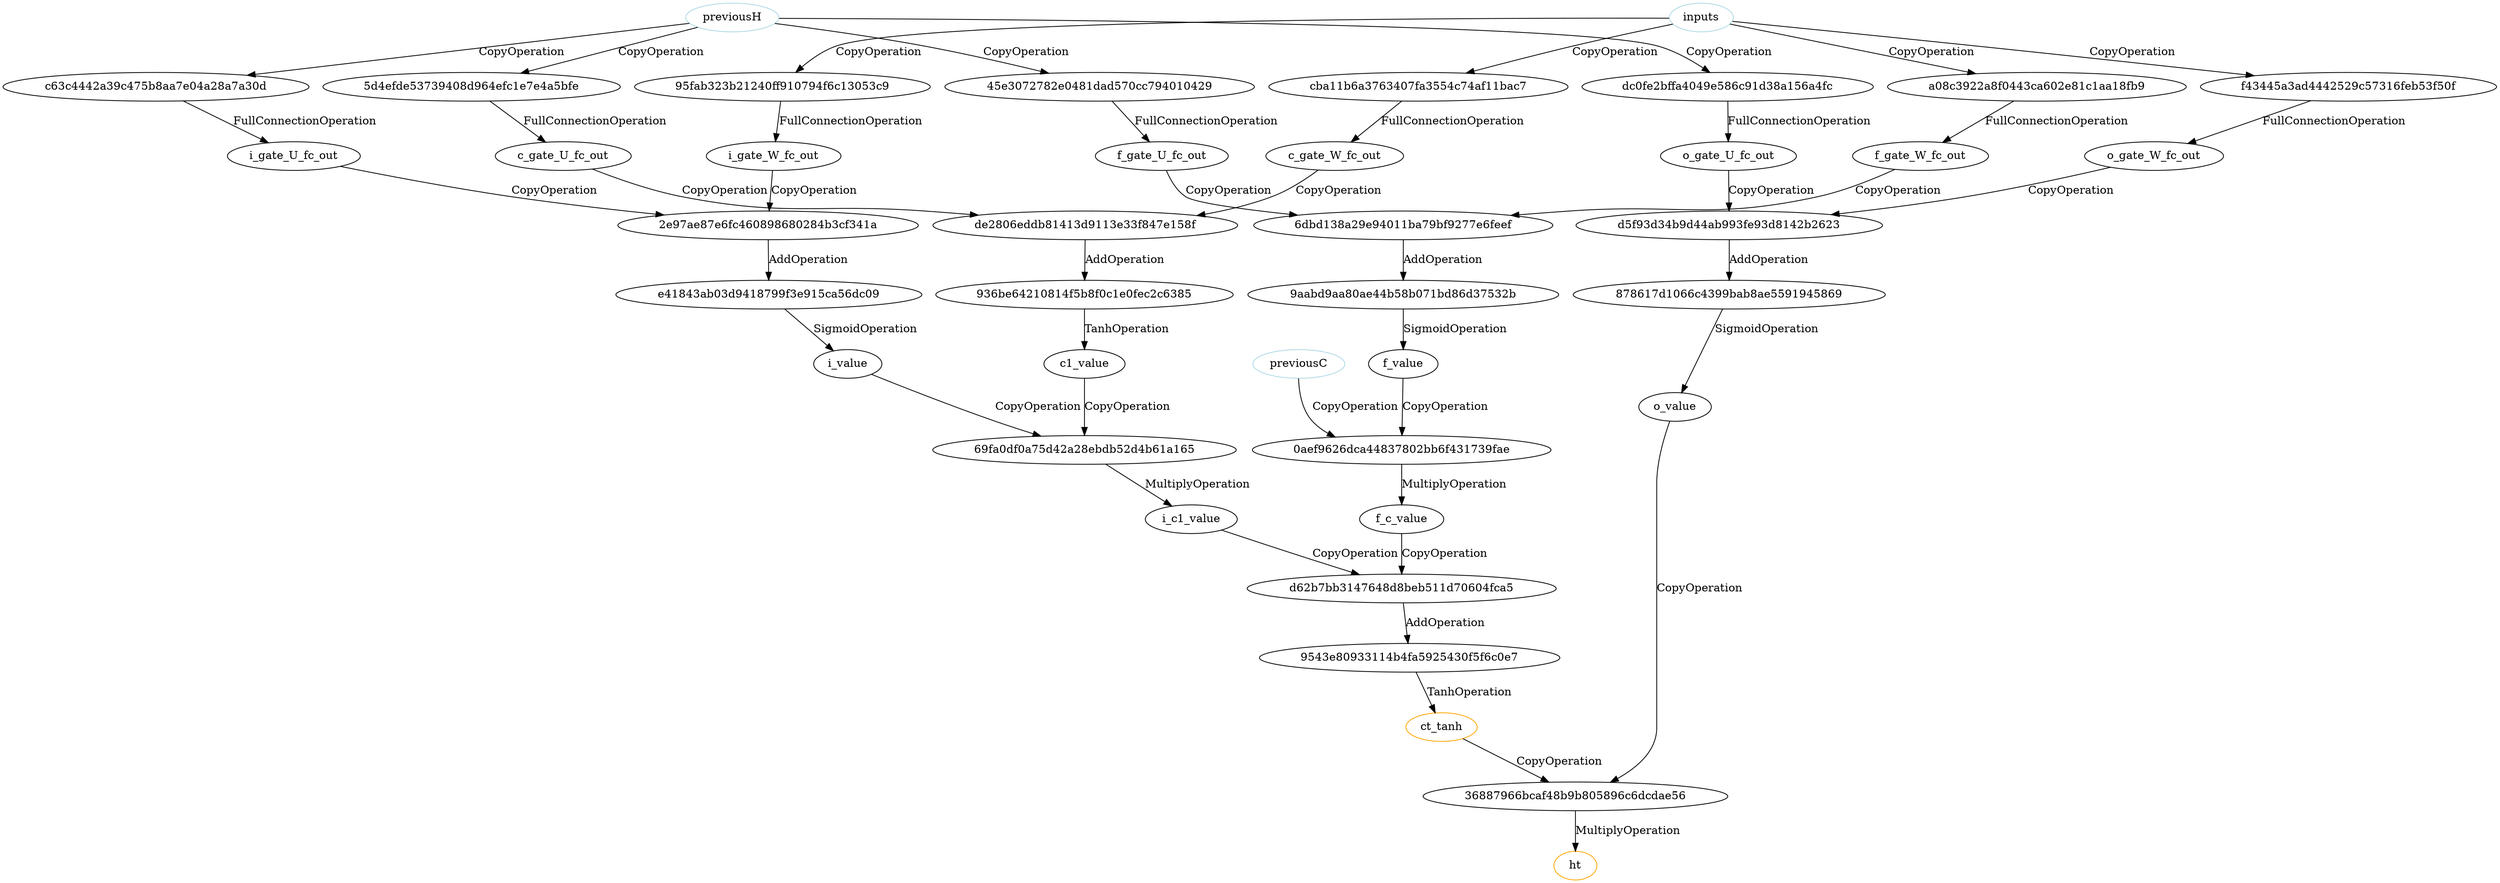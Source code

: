 digraph G{
"36887966bcaf48b9b805896c6dcdae56"->"ht"[label="MultiplyOperation"]
"ct_tanh"->"36887966bcaf48b9b805896c6dcdae56"[label="CopyOperation"]
"9543e80933114b4fa5925430f5f6c0e7"->"ct_tanh"[label="TanhOperation"]
"d62b7bb3147648d8beb511d70604fca5"->"9543e80933114b4fa5925430f5f6c0e7"[label="AddOperation"]
"f_c_value"->"d62b7bb3147648d8beb511d70604fca5"[label="CopyOperation"]
"0aef9626dca44837802bb6f431739fae"->"f_c_value"[label="MultiplyOperation"]
"f_value"->"0aef9626dca44837802bb6f431739fae"[label="CopyOperation"]
"9aabd9aa80ae44b58b071bd86d37532b"->"f_value"[label="SigmoidOperation"]
"6dbd138a29e94011ba79bf9277e6feef"->"9aabd9aa80ae44b58b071bd86d37532b"[label="AddOperation"]
"f_gate_W_fc_out"->"6dbd138a29e94011ba79bf9277e6feef"[label="CopyOperation"]
"a08c3922a8f0443ca602e81c1aa18fb9"->"f_gate_W_fc_out"[label="FullConnectionOperation"]
"i_c1_value"->"d62b7bb3147648d8beb511d70604fca5"[label="CopyOperation"]
"69fa0df0a75d42a28ebdb52d4b61a165"->"i_c1_value"[label="MultiplyOperation"]
"i_value"->"69fa0df0a75d42a28ebdb52d4b61a165"[label="CopyOperation"]
"e41843ab03d9418799f3e915ca56dc09"->"i_value"[label="SigmoidOperation"]
"2e97ae87e6fc460898680284b3cf341a"->"e41843ab03d9418799f3e915ca56dc09"[label="AddOperation"]
"i_gate_W_fc_out"->"2e97ae87e6fc460898680284b3cf341a"[label="CopyOperation"]
"95fab323b21240ff910794f6c13053c9"->"i_gate_W_fc_out"[label="FullConnectionOperation"]
"o_value"->"36887966bcaf48b9b805896c6dcdae56"[label="CopyOperation"]
"878617d1066c4399bab8ae5591945869"->"o_value"[label="SigmoidOperation"]
"d5f93d34b9d44ab993fe93d8142b2623"->"878617d1066c4399bab8ae5591945869"[label="AddOperation"]
"o_gate_W_fc_out"->"d5f93d34b9d44ab993fe93d8142b2623"[label="CopyOperation"]
"f43445a3ad4442529c57316feb53f50f"->"o_gate_W_fc_out"[label="FullConnectionOperation"]
"c1_value"->"69fa0df0a75d42a28ebdb52d4b61a165"[label="CopyOperation"]
"936be64210814f5b8f0c1e0fec2c6385"->"c1_value"[label="TanhOperation"]
"de2806eddb81413d9113e33f847e158f"->"936be64210814f5b8f0c1e0fec2c6385"[label="AddOperation"]
"c_gate_W_fc_out"->"de2806eddb81413d9113e33f847e158f"[label="CopyOperation"]
"cba11b6a3763407fa3554c74af11bac7"->"c_gate_W_fc_out"[label="FullConnectionOperation"]
"inputs"->"a08c3922a8f0443ca602e81c1aa18fb9"[label="CopyOperation"]
"inputs"->"95fab323b21240ff910794f6c13053c9"[label="CopyOperation"]
"inputs"->"f43445a3ad4442529c57316feb53f50f"[label="CopyOperation"]
"inputs"->"cba11b6a3763407fa3554c74af11bac7"[label="CopyOperation"]
"f_gate_U_fc_out"->"6dbd138a29e94011ba79bf9277e6feef"[label="CopyOperation"]
"45e3072782e0481dad570cc794010429"->"f_gate_U_fc_out"[label="FullConnectionOperation"]
"i_gate_U_fc_out"->"2e97ae87e6fc460898680284b3cf341a"[label="CopyOperation"]
"c63c4442a39c475b8aa7e04a28a7a30d"->"i_gate_U_fc_out"[label="FullConnectionOperation"]
"o_gate_U_fc_out"->"d5f93d34b9d44ab993fe93d8142b2623"[label="CopyOperation"]
"dc0fe2bffa4049e586c91d38a156a4fc"->"o_gate_U_fc_out"[label="FullConnectionOperation"]
"c_gate_U_fc_out"->"de2806eddb81413d9113e33f847e158f"[label="CopyOperation"]
"5d4efde53739408d964efc1e7e4a5bfe"->"c_gate_U_fc_out"[label="FullConnectionOperation"]
"previousH"->"45e3072782e0481dad570cc794010429"[label="CopyOperation"]
"previousH"->"c63c4442a39c475b8aa7e04a28a7a30d"[label="CopyOperation"]
"previousH"->"dc0fe2bffa4049e586c91d38a156a4fc"[label="CopyOperation"]
"previousH"->"5d4efde53739408d964efc1e7e4a5bfe"[label="CopyOperation"]
"previousC"->"0aef9626dca44837802bb6f431739fae"[label="CopyOperation"]
"ct_tanh"[color=orange]
"ht"[color=orange]
"inputs"[color=lightblue]
"previousH"[color=lightblue]
"previousC"[color=lightblue]
}
